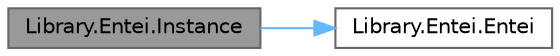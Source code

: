 digraph "Library.Entei.Instance"
{
 // INTERACTIVE_SVG=YES
 // LATEX_PDF_SIZE
  bgcolor="transparent";
  edge [fontname=Helvetica,fontsize=10,labelfontname=Helvetica,labelfontsize=10];
  node [fontname=Helvetica,fontsize=10,shape=box,height=0.2,width=0.4];
  rankdir="LR";
  Node1 [id="Node000001",label="Library.Entei.Instance",height=0.2,width=0.4,color="gray40", fillcolor="grey60", style="filled", fontcolor="black",tooltip="Este método retorna una copia del pokemon aplicando así, el patrón prototype."];
  Node1 -> Node2 [id="edge1_Node000001_Node000002",color="steelblue1",style="solid",tooltip=" "];
  Node2 [id="Node000002",label="Library.Entei.Entei",height=0.2,width=0.4,color="grey40", fillcolor="white", style="filled",URL="$classLibrary_1_1Entei.html#a3556d1367901660b9907370d436307ae",tooltip="Constructor de Entei, implementa el patron GRASP creator."];
}
